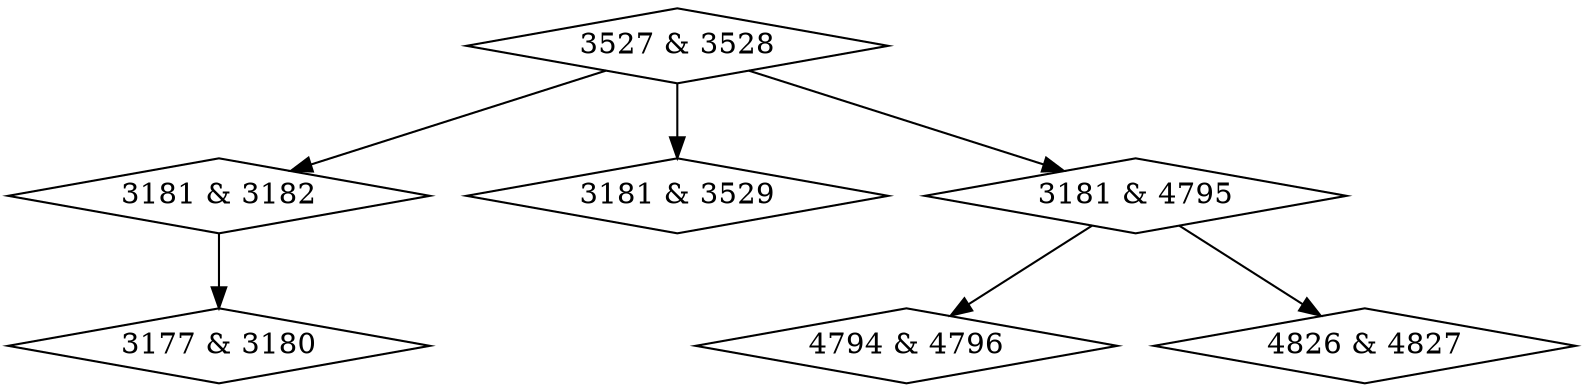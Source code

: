 digraph {
0 [label = "3177 & 3180", shape = diamond];
1 [label = "3181 & 3182", shape = diamond];
2 [label = "3181 & 3529", shape = diamond];
3 [label = "3181 & 4795", shape = diamond];
4 [label = "3527 & 3528", shape = diamond];
5 [label = "4794 & 4796", shape = diamond];
6 [label = "4826 & 4827", shape = diamond];
1->0;
3->5;
3->6;
4->1;
4->2;
4->3;
}
